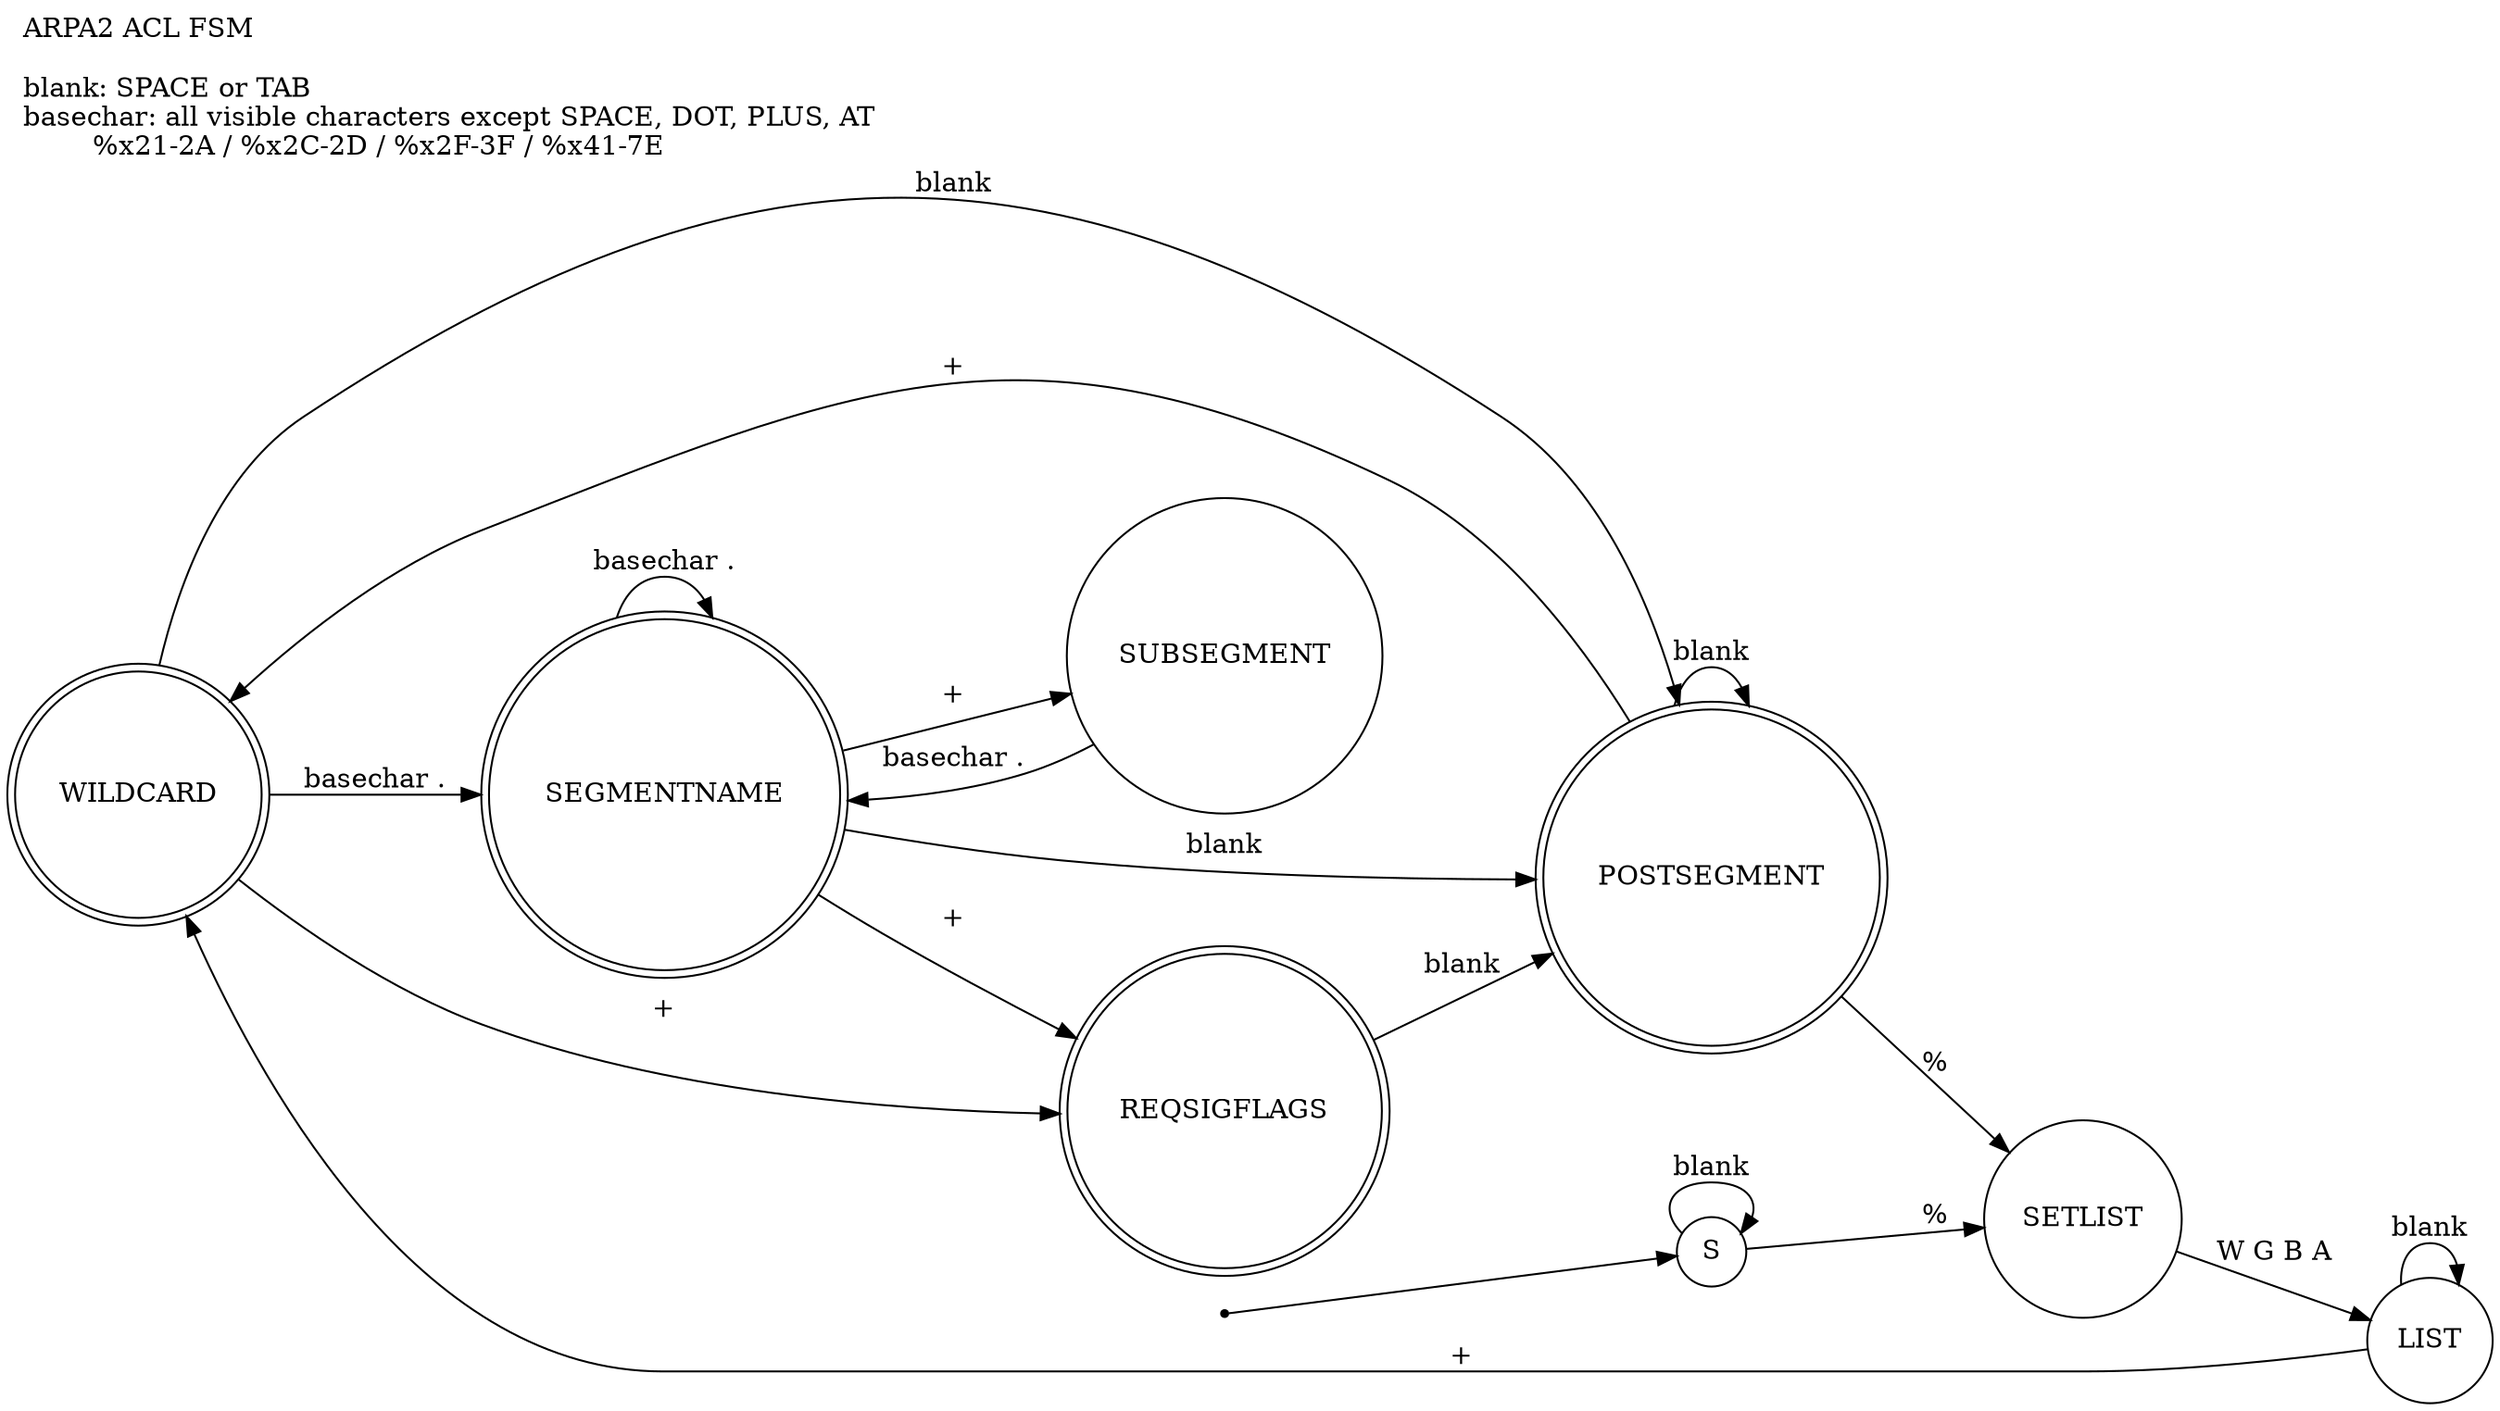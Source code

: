 digraph finite_state_machine {
	rankdir = LR
	node [shape = doublecircle]
	WILDCARD
	SEGMENTNAME
	POSTSEGMENT
	REQSIGFLAGS

	node [shape = point]
	qi

	node [shape = circle]
	qi	-> S

	/* local or domain part */
	S	-> S [ label = "blank" ]
	S	-> SETLIST [ label = "%" ]
	SETLIST	-> LIST [ label = "W G B A" ]
	LIST	-> LIST [ label = "blank" ]
	LIST	-> WILDCARD [ label = "+" ]
	WILDCARD	-> POSTSEGMENT [ label = "blank" ]
	WILDCARD	-> REQSIGFLAGS [ label = "+" ]
	WILDCARD	-> SEGMENTNAME [ label = "basechar ." ]
	SEGMENTNAME	-> SUBSEGMENT [ label = "+" ]
	SEGMENTNAME	-> SEGMENTNAME [ label = "basechar ." ]
	SEGMENTNAME	-> POSTSEGMENT [ label = "blank" ]
	SEGMENTNAME	-> REQSIGFLAGS [ label = "+" ]
	SUBSEGMENT	-> SEGMENTNAME [ label = "basechar ." ]
	REQSIGFLAGS	-> POSTSEGMENT [ label = "blank" ]
	POSTSEGMENT	-> WILDCARD [ label = "+" ]
	POSTSEGMENT	-> POSTSEGMENT [ label = "blank" ]
	POSTSEGMENT	-> SETLIST [ label = "%" ]

	labelloc = t
	labeljust = l
	label = "ARPA2 ACL FSM\l\lblank: SPACE or TAB\lbasechar: all visible characters except SPACE, DOT, PLUS, AT\l	%x21-2A / %x2C-2D / %x2F-3F / %x41-7E\l"
}
